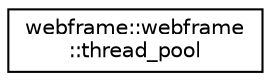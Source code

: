 digraph "Graphical Class Hierarchy"
{
 // LATEX_PDF_SIZE
  edge [fontname="Helvetica",fontsize="10",labelfontname="Helvetica",labelfontsize="10"];
  node [fontname="Helvetica",fontsize="10",shape=record];
  rankdir="LR";
  Node0 [label="webframe::webframe\l::thread_pool",height=0.2,width=0.4,color="black", fillcolor="white", style="filled",URL="$d0/d7e/structwebframe_1_1webframe_1_1thread__pool.html",tooltip=" "];
}
